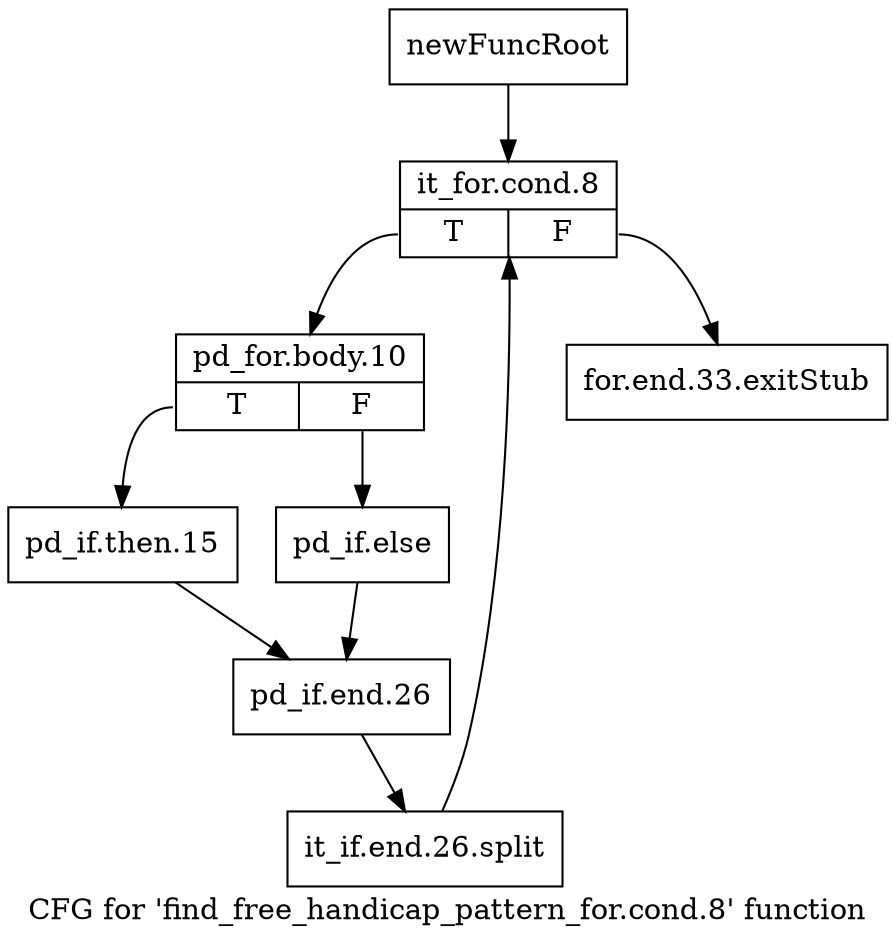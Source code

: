 digraph "CFG for 'find_free_handicap_pattern_for.cond.8' function" {
	label="CFG for 'find_free_handicap_pattern_for.cond.8' function";

	Node0x476be90 [shape=record,label="{newFuncRoot}"];
	Node0x476be90 -> Node0x476bf30;
	Node0x476bee0 [shape=record,label="{for.end.33.exitStub}"];
	Node0x476bf30 [shape=record,label="{it_for.cond.8|{<s0>T|<s1>F}}"];
	Node0x476bf30:s0 -> Node0x476bf80;
	Node0x476bf30:s1 -> Node0x476bee0;
	Node0x476bf80 [shape=record,label="{pd_for.body.10|{<s0>T|<s1>F}}"];
	Node0x476bf80:s0 -> Node0x476c020;
	Node0x476bf80:s1 -> Node0x476bfd0;
	Node0x476bfd0 [shape=record,label="{pd_if.else}"];
	Node0x476bfd0 -> Node0x476c070;
	Node0x476c020 [shape=record,label="{pd_if.then.15}"];
	Node0x476c020 -> Node0x476c070;
	Node0x476c070 [shape=record,label="{pd_if.end.26}"];
	Node0x476c070 -> Node0x5602570;
	Node0x5602570 [shape=record,label="{it_if.end.26.split}"];
	Node0x5602570 -> Node0x476bf30;
}

